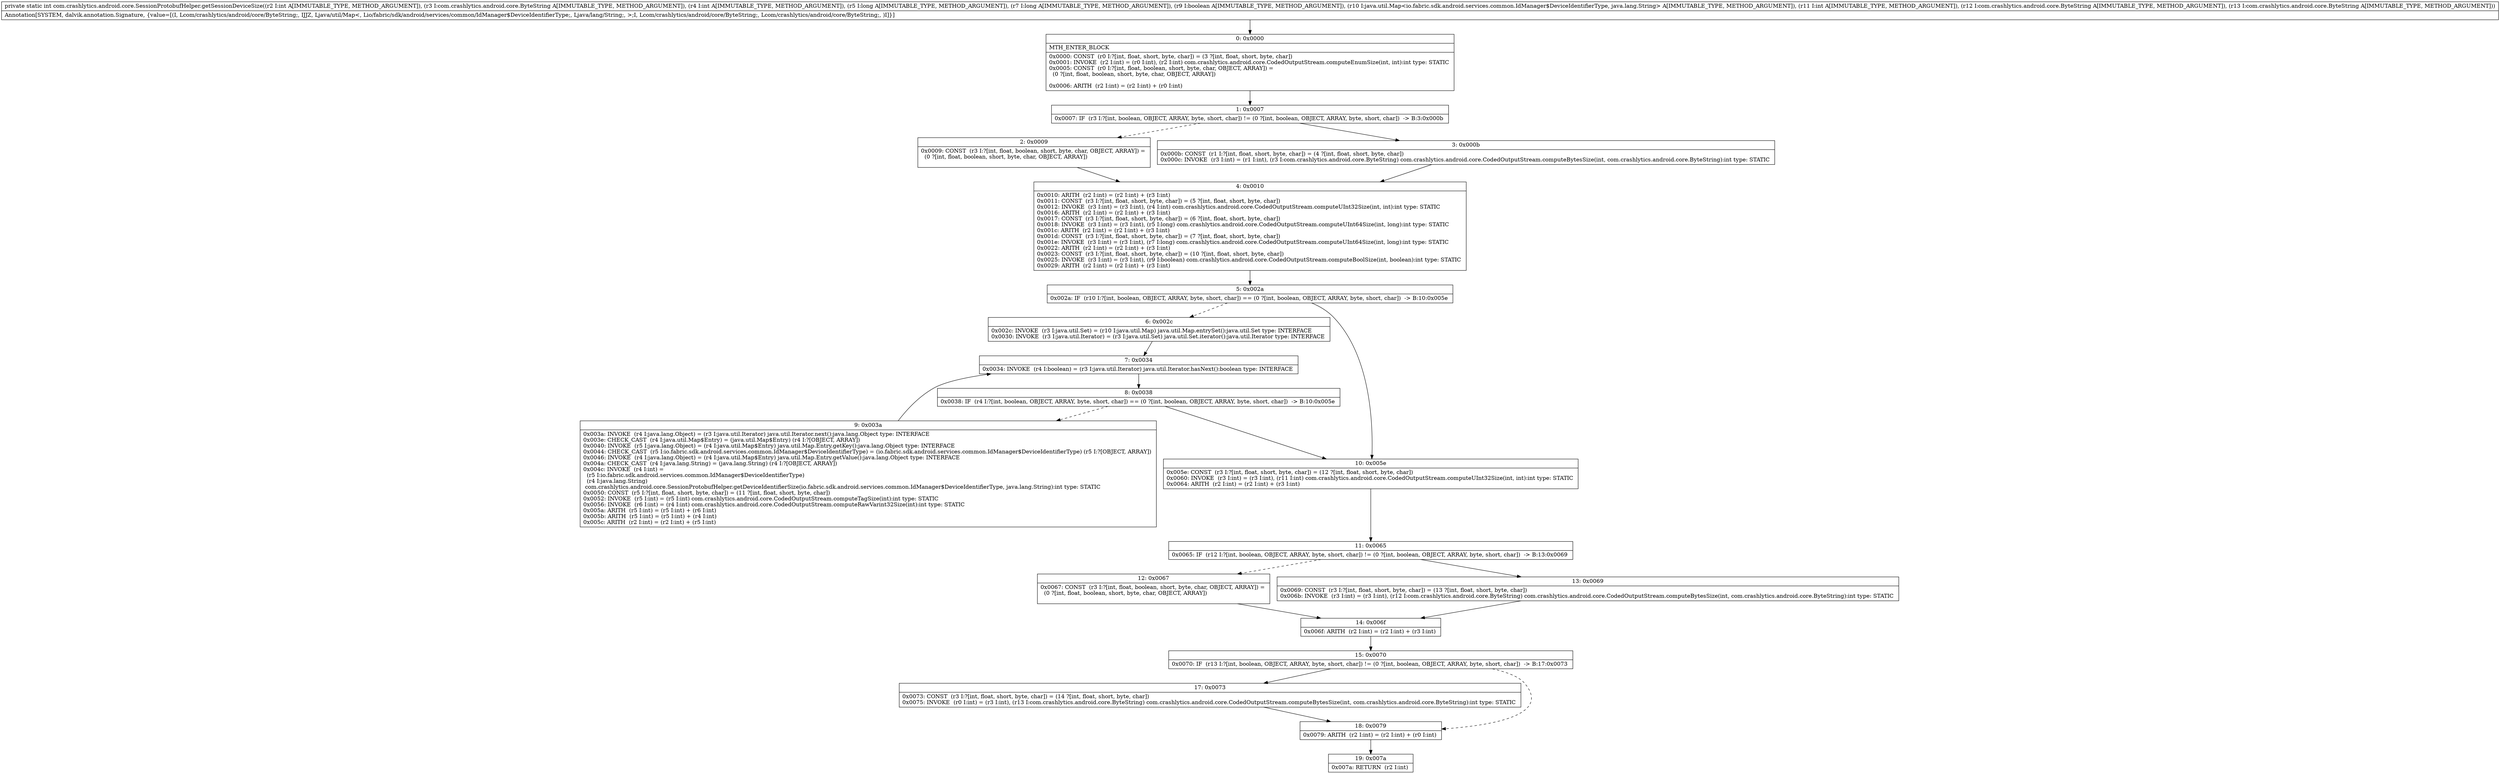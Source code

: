 digraph "CFG forcom.crashlytics.android.core.SessionProtobufHelper.getSessionDeviceSize(ILcom\/crashlytics\/android\/core\/ByteString;IJJZLjava\/util\/Map;ILcom\/crashlytics\/android\/core\/ByteString;Lcom\/crashlytics\/android\/core\/ByteString;)I" {
Node_0 [shape=record,label="{0\:\ 0x0000|MTH_ENTER_BLOCK\l|0x0000: CONST  (r0 I:?[int, float, short, byte, char]) = (3 ?[int, float, short, byte, char]) \l0x0001: INVOKE  (r2 I:int) = (r0 I:int), (r2 I:int) com.crashlytics.android.core.CodedOutputStream.computeEnumSize(int, int):int type: STATIC \l0x0005: CONST  (r0 I:?[int, float, boolean, short, byte, char, OBJECT, ARRAY]) = \l  (0 ?[int, float, boolean, short, byte, char, OBJECT, ARRAY])\l \l0x0006: ARITH  (r2 I:int) = (r2 I:int) + (r0 I:int) \l}"];
Node_1 [shape=record,label="{1\:\ 0x0007|0x0007: IF  (r3 I:?[int, boolean, OBJECT, ARRAY, byte, short, char]) != (0 ?[int, boolean, OBJECT, ARRAY, byte, short, char])  \-\> B:3:0x000b \l}"];
Node_2 [shape=record,label="{2\:\ 0x0009|0x0009: CONST  (r3 I:?[int, float, boolean, short, byte, char, OBJECT, ARRAY]) = \l  (0 ?[int, float, boolean, short, byte, char, OBJECT, ARRAY])\l \l}"];
Node_3 [shape=record,label="{3\:\ 0x000b|0x000b: CONST  (r1 I:?[int, float, short, byte, char]) = (4 ?[int, float, short, byte, char]) \l0x000c: INVOKE  (r3 I:int) = (r1 I:int), (r3 I:com.crashlytics.android.core.ByteString) com.crashlytics.android.core.CodedOutputStream.computeBytesSize(int, com.crashlytics.android.core.ByteString):int type: STATIC \l}"];
Node_4 [shape=record,label="{4\:\ 0x0010|0x0010: ARITH  (r2 I:int) = (r2 I:int) + (r3 I:int) \l0x0011: CONST  (r3 I:?[int, float, short, byte, char]) = (5 ?[int, float, short, byte, char]) \l0x0012: INVOKE  (r3 I:int) = (r3 I:int), (r4 I:int) com.crashlytics.android.core.CodedOutputStream.computeUInt32Size(int, int):int type: STATIC \l0x0016: ARITH  (r2 I:int) = (r2 I:int) + (r3 I:int) \l0x0017: CONST  (r3 I:?[int, float, short, byte, char]) = (6 ?[int, float, short, byte, char]) \l0x0018: INVOKE  (r3 I:int) = (r3 I:int), (r5 I:long) com.crashlytics.android.core.CodedOutputStream.computeUInt64Size(int, long):int type: STATIC \l0x001c: ARITH  (r2 I:int) = (r2 I:int) + (r3 I:int) \l0x001d: CONST  (r3 I:?[int, float, short, byte, char]) = (7 ?[int, float, short, byte, char]) \l0x001e: INVOKE  (r3 I:int) = (r3 I:int), (r7 I:long) com.crashlytics.android.core.CodedOutputStream.computeUInt64Size(int, long):int type: STATIC \l0x0022: ARITH  (r2 I:int) = (r2 I:int) + (r3 I:int) \l0x0023: CONST  (r3 I:?[int, float, short, byte, char]) = (10 ?[int, float, short, byte, char]) \l0x0025: INVOKE  (r3 I:int) = (r3 I:int), (r9 I:boolean) com.crashlytics.android.core.CodedOutputStream.computeBoolSize(int, boolean):int type: STATIC \l0x0029: ARITH  (r2 I:int) = (r2 I:int) + (r3 I:int) \l}"];
Node_5 [shape=record,label="{5\:\ 0x002a|0x002a: IF  (r10 I:?[int, boolean, OBJECT, ARRAY, byte, short, char]) == (0 ?[int, boolean, OBJECT, ARRAY, byte, short, char])  \-\> B:10:0x005e \l}"];
Node_6 [shape=record,label="{6\:\ 0x002c|0x002c: INVOKE  (r3 I:java.util.Set) = (r10 I:java.util.Map) java.util.Map.entrySet():java.util.Set type: INTERFACE \l0x0030: INVOKE  (r3 I:java.util.Iterator) = (r3 I:java.util.Set) java.util.Set.iterator():java.util.Iterator type: INTERFACE \l}"];
Node_7 [shape=record,label="{7\:\ 0x0034|0x0034: INVOKE  (r4 I:boolean) = (r3 I:java.util.Iterator) java.util.Iterator.hasNext():boolean type: INTERFACE \l}"];
Node_8 [shape=record,label="{8\:\ 0x0038|0x0038: IF  (r4 I:?[int, boolean, OBJECT, ARRAY, byte, short, char]) == (0 ?[int, boolean, OBJECT, ARRAY, byte, short, char])  \-\> B:10:0x005e \l}"];
Node_9 [shape=record,label="{9\:\ 0x003a|0x003a: INVOKE  (r4 I:java.lang.Object) = (r3 I:java.util.Iterator) java.util.Iterator.next():java.lang.Object type: INTERFACE \l0x003e: CHECK_CAST  (r4 I:java.util.Map$Entry) = (java.util.Map$Entry) (r4 I:?[OBJECT, ARRAY]) \l0x0040: INVOKE  (r5 I:java.lang.Object) = (r4 I:java.util.Map$Entry) java.util.Map.Entry.getKey():java.lang.Object type: INTERFACE \l0x0044: CHECK_CAST  (r5 I:io.fabric.sdk.android.services.common.IdManager$DeviceIdentifierType) = (io.fabric.sdk.android.services.common.IdManager$DeviceIdentifierType) (r5 I:?[OBJECT, ARRAY]) \l0x0046: INVOKE  (r4 I:java.lang.Object) = (r4 I:java.util.Map$Entry) java.util.Map.Entry.getValue():java.lang.Object type: INTERFACE \l0x004a: CHECK_CAST  (r4 I:java.lang.String) = (java.lang.String) (r4 I:?[OBJECT, ARRAY]) \l0x004c: INVOKE  (r4 I:int) = \l  (r5 I:io.fabric.sdk.android.services.common.IdManager$DeviceIdentifierType)\l  (r4 I:java.lang.String)\l com.crashlytics.android.core.SessionProtobufHelper.getDeviceIdentifierSize(io.fabric.sdk.android.services.common.IdManager$DeviceIdentifierType, java.lang.String):int type: STATIC \l0x0050: CONST  (r5 I:?[int, float, short, byte, char]) = (11 ?[int, float, short, byte, char]) \l0x0052: INVOKE  (r5 I:int) = (r5 I:int) com.crashlytics.android.core.CodedOutputStream.computeTagSize(int):int type: STATIC \l0x0056: INVOKE  (r6 I:int) = (r4 I:int) com.crashlytics.android.core.CodedOutputStream.computeRawVarint32Size(int):int type: STATIC \l0x005a: ARITH  (r5 I:int) = (r5 I:int) + (r6 I:int) \l0x005b: ARITH  (r5 I:int) = (r5 I:int) + (r4 I:int) \l0x005c: ARITH  (r2 I:int) = (r2 I:int) + (r5 I:int) \l}"];
Node_10 [shape=record,label="{10\:\ 0x005e|0x005e: CONST  (r3 I:?[int, float, short, byte, char]) = (12 ?[int, float, short, byte, char]) \l0x0060: INVOKE  (r3 I:int) = (r3 I:int), (r11 I:int) com.crashlytics.android.core.CodedOutputStream.computeUInt32Size(int, int):int type: STATIC \l0x0064: ARITH  (r2 I:int) = (r2 I:int) + (r3 I:int) \l}"];
Node_11 [shape=record,label="{11\:\ 0x0065|0x0065: IF  (r12 I:?[int, boolean, OBJECT, ARRAY, byte, short, char]) != (0 ?[int, boolean, OBJECT, ARRAY, byte, short, char])  \-\> B:13:0x0069 \l}"];
Node_12 [shape=record,label="{12\:\ 0x0067|0x0067: CONST  (r3 I:?[int, float, boolean, short, byte, char, OBJECT, ARRAY]) = \l  (0 ?[int, float, boolean, short, byte, char, OBJECT, ARRAY])\l \l}"];
Node_13 [shape=record,label="{13\:\ 0x0069|0x0069: CONST  (r3 I:?[int, float, short, byte, char]) = (13 ?[int, float, short, byte, char]) \l0x006b: INVOKE  (r3 I:int) = (r3 I:int), (r12 I:com.crashlytics.android.core.ByteString) com.crashlytics.android.core.CodedOutputStream.computeBytesSize(int, com.crashlytics.android.core.ByteString):int type: STATIC \l}"];
Node_14 [shape=record,label="{14\:\ 0x006f|0x006f: ARITH  (r2 I:int) = (r2 I:int) + (r3 I:int) \l}"];
Node_15 [shape=record,label="{15\:\ 0x0070|0x0070: IF  (r13 I:?[int, boolean, OBJECT, ARRAY, byte, short, char]) != (0 ?[int, boolean, OBJECT, ARRAY, byte, short, char])  \-\> B:17:0x0073 \l}"];
Node_17 [shape=record,label="{17\:\ 0x0073|0x0073: CONST  (r3 I:?[int, float, short, byte, char]) = (14 ?[int, float, short, byte, char]) \l0x0075: INVOKE  (r0 I:int) = (r3 I:int), (r13 I:com.crashlytics.android.core.ByteString) com.crashlytics.android.core.CodedOutputStream.computeBytesSize(int, com.crashlytics.android.core.ByteString):int type: STATIC \l}"];
Node_18 [shape=record,label="{18\:\ 0x0079|0x0079: ARITH  (r2 I:int) = (r2 I:int) + (r0 I:int) \l}"];
Node_19 [shape=record,label="{19\:\ 0x007a|0x007a: RETURN  (r2 I:int) \l}"];
MethodNode[shape=record,label="{private static int com.crashlytics.android.core.SessionProtobufHelper.getSessionDeviceSize((r2 I:int A[IMMUTABLE_TYPE, METHOD_ARGUMENT]), (r3 I:com.crashlytics.android.core.ByteString A[IMMUTABLE_TYPE, METHOD_ARGUMENT]), (r4 I:int A[IMMUTABLE_TYPE, METHOD_ARGUMENT]), (r5 I:long A[IMMUTABLE_TYPE, METHOD_ARGUMENT]), (r7 I:long A[IMMUTABLE_TYPE, METHOD_ARGUMENT]), (r9 I:boolean A[IMMUTABLE_TYPE, METHOD_ARGUMENT]), (r10 I:java.util.Map\<io.fabric.sdk.android.services.common.IdManager$DeviceIdentifierType, java.lang.String\> A[IMMUTABLE_TYPE, METHOD_ARGUMENT]), (r11 I:int A[IMMUTABLE_TYPE, METHOD_ARGUMENT]), (r12 I:com.crashlytics.android.core.ByteString A[IMMUTABLE_TYPE, METHOD_ARGUMENT]), (r13 I:com.crashlytics.android.core.ByteString A[IMMUTABLE_TYPE, METHOD_ARGUMENT]))  | Annotation[SYSTEM, dalvik.annotation.Signature, \{value=[(I, Lcom\/crashlytics\/android\/core\/ByteString;, IJJZ, Ljava\/util\/Map\<, Lio\/fabric\/sdk\/android\/services\/common\/IdManager$DeviceIdentifierType;, Ljava\/lang\/String;, \>;I, Lcom\/crashlytics\/android\/core\/ByteString;, Lcom\/crashlytics\/android\/core\/ByteString;, )I]\}]\l}"];
MethodNode -> Node_0;
Node_0 -> Node_1;
Node_1 -> Node_2[style=dashed];
Node_1 -> Node_3;
Node_2 -> Node_4;
Node_3 -> Node_4;
Node_4 -> Node_5;
Node_5 -> Node_6[style=dashed];
Node_5 -> Node_10;
Node_6 -> Node_7;
Node_7 -> Node_8;
Node_8 -> Node_9[style=dashed];
Node_8 -> Node_10;
Node_9 -> Node_7;
Node_10 -> Node_11;
Node_11 -> Node_12[style=dashed];
Node_11 -> Node_13;
Node_12 -> Node_14;
Node_13 -> Node_14;
Node_14 -> Node_15;
Node_15 -> Node_17;
Node_15 -> Node_18[style=dashed];
Node_17 -> Node_18;
Node_18 -> Node_19;
}

